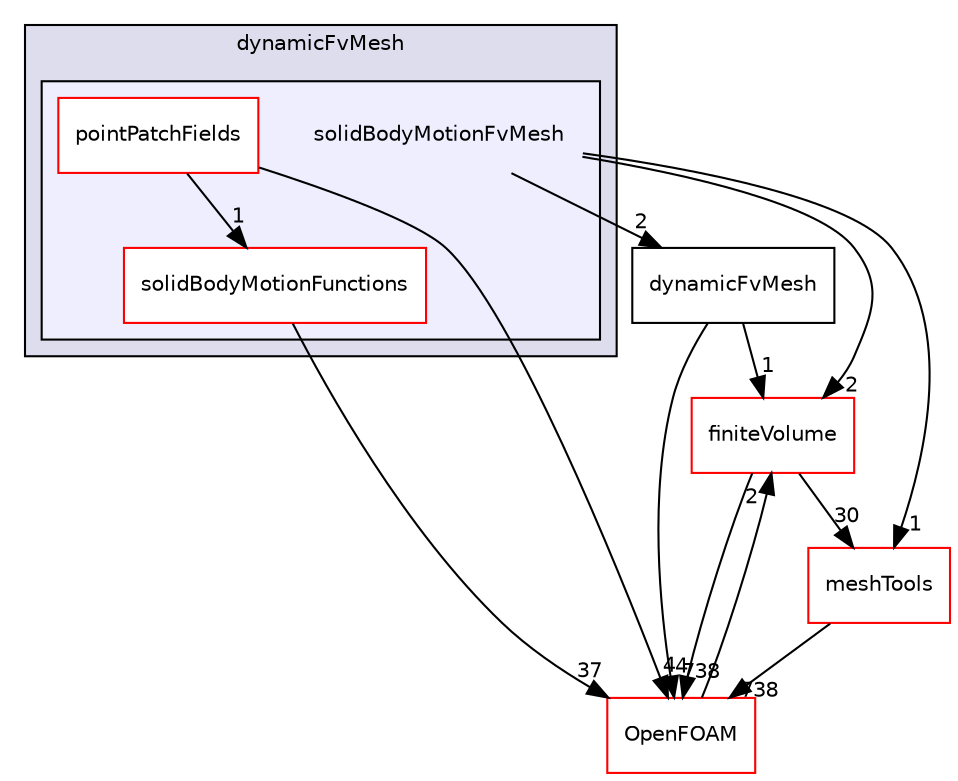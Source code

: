 digraph "src/dynamicFvMesh/solidBodyMotionFvMesh" {
  bgcolor=transparent;
  compound=true
  node [ fontsize="10", fontname="Helvetica"];
  edge [ labelfontsize="10", labelfontname="Helvetica"];
  subgraph clusterdir_7045e8b584c9485727394e576736d39b {
    graph [ bgcolor="#ddddee", pencolor="black", label="dynamicFvMesh" fontname="Helvetica", fontsize="10", URL="dir_7045e8b584c9485727394e576736d39b.html"]
  subgraph clusterdir_c66c19a279e502a1da3f334b3d68e252 {
    graph [ bgcolor="#eeeeff", pencolor="black", label="" URL="dir_c66c19a279e502a1da3f334b3d68e252.html"];
    dir_c66c19a279e502a1da3f334b3d68e252 [shape=plaintext label="solidBodyMotionFvMesh"];
    dir_dbe8d60fa53df9661f3e5c62af55ed9d [shape=box label="pointPatchFields" color="red" fillcolor="white" style="filled" URL="dir_dbe8d60fa53df9661f3e5c62af55ed9d.html"];
    dir_00414e1b674a3b367b4ee7d8595bfb40 [shape=box label="solidBodyMotionFunctions" color="red" fillcolor="white" style="filled" URL="dir_00414e1b674a3b367b4ee7d8595bfb40.html"];
  }
  }
  dir_9bd15774b555cf7259a6fa18f99fe99b [shape=box label="finiteVolume" color="red" URL="dir_9bd15774b555cf7259a6fa18f99fe99b.html"];
  dir_ae30ad0bef50cf391b24c614251bb9fd [shape=box label="meshTools" color="red" URL="dir_ae30ad0bef50cf391b24c614251bb9fd.html"];
  dir_c5473ff19b20e6ec4dfe5c310b3778a8 [shape=box label="OpenFOAM" color="red" URL="dir_c5473ff19b20e6ec4dfe5c310b3778a8.html"];
  dir_facaccb758646efcf999676c3b1260b0 [shape=box label="dynamicFvMesh" URL="dir_facaccb758646efcf999676c3b1260b0.html"];
  dir_9bd15774b555cf7259a6fa18f99fe99b->dir_ae30ad0bef50cf391b24c614251bb9fd [headlabel="30", labeldistance=1.5 headhref="dir_000898_001752.html"];
  dir_9bd15774b555cf7259a6fa18f99fe99b->dir_c5473ff19b20e6ec4dfe5c310b3778a8 [headlabel="738", labeldistance=1.5 headhref="dir_000898_001898.html"];
  dir_c66c19a279e502a1da3f334b3d68e252->dir_9bd15774b555cf7259a6fa18f99fe99b [headlabel="2", labeldistance=1.5 headhref="dir_000788_000898.html"];
  dir_c66c19a279e502a1da3f334b3d68e252->dir_ae30ad0bef50cf391b24c614251bb9fd [headlabel="1", labeldistance=1.5 headhref="dir_000788_001752.html"];
  dir_c66c19a279e502a1da3f334b3d68e252->dir_facaccb758646efcf999676c3b1260b0 [headlabel="2", labeldistance=1.5 headhref="dir_000788_000783.html"];
  dir_ae30ad0bef50cf391b24c614251bb9fd->dir_c5473ff19b20e6ec4dfe5c310b3778a8 [headlabel="738", labeldistance=1.5 headhref="dir_001752_001898.html"];
  dir_00414e1b674a3b367b4ee7d8595bfb40->dir_c5473ff19b20e6ec4dfe5c310b3778a8 [headlabel="37", labeldistance=1.5 headhref="dir_000792_001898.html"];
  dir_c5473ff19b20e6ec4dfe5c310b3778a8->dir_9bd15774b555cf7259a6fa18f99fe99b [headlabel="2", labeldistance=1.5 headhref="dir_001898_000898.html"];
  dir_facaccb758646efcf999676c3b1260b0->dir_9bd15774b555cf7259a6fa18f99fe99b [headlabel="1", labeldistance=1.5 headhref="dir_000783_000898.html"];
  dir_facaccb758646efcf999676c3b1260b0->dir_c5473ff19b20e6ec4dfe5c310b3778a8 [headlabel="4", labeldistance=1.5 headhref="dir_000783_001898.html"];
  dir_dbe8d60fa53df9661f3e5c62af55ed9d->dir_00414e1b674a3b367b4ee7d8595bfb40 [headlabel="1", labeldistance=1.5 headhref="dir_000789_000792.html"];
  dir_dbe8d60fa53df9661f3e5c62af55ed9d->dir_c5473ff19b20e6ec4dfe5c310b3778a8 [headlabel="4", labeldistance=1.5 headhref="dir_000789_001898.html"];
}

